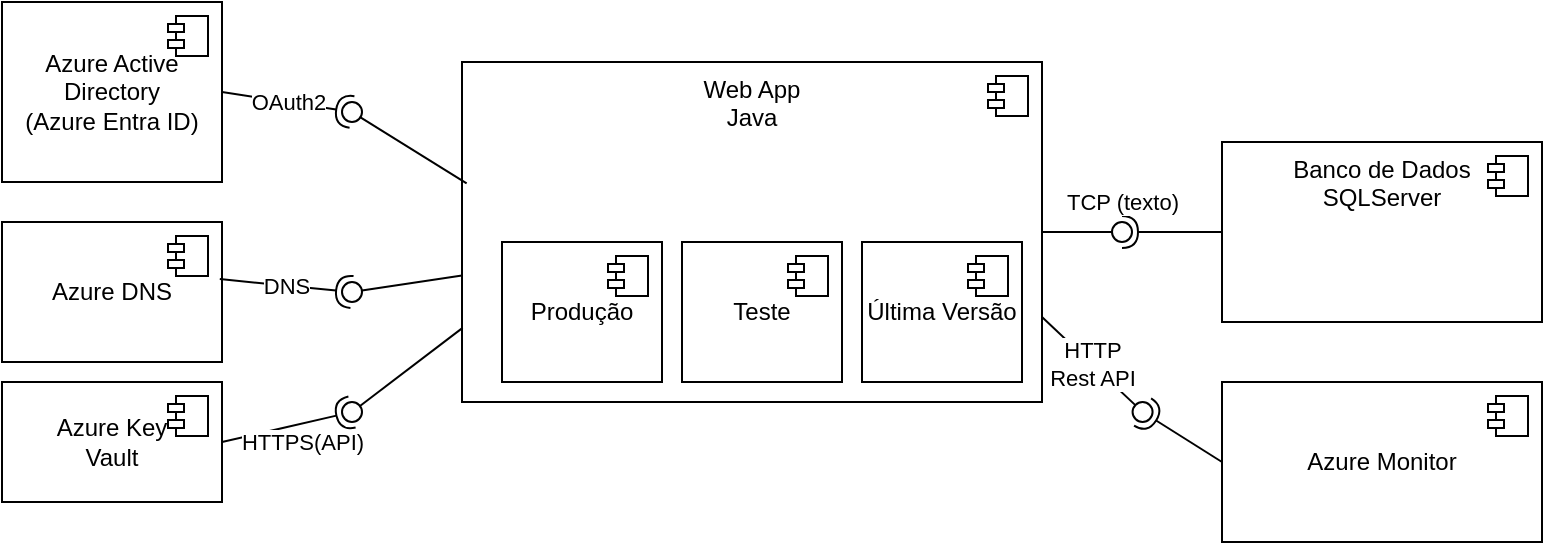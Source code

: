 <mxfile version="22.0.7" type="onedrive">
  <diagram name="Página-1" id="N2hll_dK3FadfLNK8o7I">
    <mxGraphModel grid="1" page="1" gridSize="10" guides="1" tooltips="1" connect="1" arrows="1" fold="1" pageScale="1" pageWidth="827" pageHeight="1169" math="0" shadow="0">
      <root>
        <mxCell id="0" />
        <mxCell id="1" parent="0" />
        <mxCell id="L_NLQg4w7rqkiTIONGiX-2" value="Web App&lt;br&gt;Java" style="html=1;dropTarget=0;whiteSpace=wrap;verticalAlign=top;" vertex="1" parent="1">
          <mxGeometry x="-568" y="60" width="290" height="170" as="geometry" />
        </mxCell>
        <mxCell id="L_NLQg4w7rqkiTIONGiX-3" value="" style="shape=module;jettyWidth=8;jettyHeight=4;" vertex="1" parent="L_NLQg4w7rqkiTIONGiX-2">
          <mxGeometry x="1" width="20" height="20" relative="1" as="geometry">
            <mxPoint x="-27" y="7" as="offset" />
          </mxGeometry>
        </mxCell>
        <mxCell id="L_NLQg4w7rqkiTIONGiX-4" value="Banco de Dados&lt;br&gt;SQLServer" style="html=1;dropTarget=0;whiteSpace=wrap;verticalAlign=top;" vertex="1" parent="1">
          <mxGeometry x="-188" y="100" width="160" height="90" as="geometry" />
        </mxCell>
        <mxCell id="L_NLQg4w7rqkiTIONGiX-5" value="" style="shape=module;jettyWidth=8;jettyHeight=4;" vertex="1" parent="L_NLQg4w7rqkiTIONGiX-4">
          <mxGeometry x="1" width="20" height="20" relative="1" as="geometry">
            <mxPoint x="-27" y="7" as="offset" />
          </mxGeometry>
        </mxCell>
        <mxCell id="L_NLQg4w7rqkiTIONGiX-9" value="" style="rounded=0;orthogonalLoop=1;jettySize=auto;html=1;endArrow=halfCircle;endFill=0;endSize=6;strokeWidth=1;sketch=0;exitX=0;exitY=0.5;exitDx=0;exitDy=0;" edge="1" parent="1" source="L_NLQg4w7rqkiTIONGiX-4" target="L_NLQg4w7rqkiTIONGiX-11">
          <mxGeometry relative="1" as="geometry">
            <mxPoint x="-218" y="145" as="sourcePoint" />
          </mxGeometry>
        </mxCell>
        <mxCell id="L_NLQg4w7rqkiTIONGiX-12" value="TCP (texto)" style="edgeLabel;html=1;align=center;verticalAlign=middle;resizable=0;points=[];" vertex="1" connectable="0" parent="L_NLQg4w7rqkiTIONGiX-9">
          <mxGeometry x="0.728" y="-3" relative="1" as="geometry">
            <mxPoint x="-7" y="-12" as="offset" />
          </mxGeometry>
        </mxCell>
        <mxCell id="L_NLQg4w7rqkiTIONGiX-10" value="" style="rounded=0;orthogonalLoop=1;jettySize=auto;html=1;endArrow=oval;endFill=0;sketch=0;sourcePerimeterSpacing=0;targetPerimeterSpacing=0;endSize=10;exitX=1;exitY=0.5;exitDx=0;exitDy=0;" edge="1" parent="1" source="L_NLQg4w7rqkiTIONGiX-2" target="L_NLQg4w7rqkiTIONGiX-11">
          <mxGeometry relative="1" as="geometry">
            <mxPoint x="-258" y="145" as="sourcePoint" />
          </mxGeometry>
        </mxCell>
        <mxCell id="L_NLQg4w7rqkiTIONGiX-11" value="" style="ellipse;whiteSpace=wrap;html=1;align=center;aspect=fixed;fillColor=none;strokeColor=none;resizable=0;perimeter=centerPerimeter;rotatable=0;allowArrows=0;points=[];outlineConnect=1;" vertex="1" parent="1">
          <mxGeometry x="-243" y="140" width="10" height="10" as="geometry" />
        </mxCell>
        <mxCell id="L_NLQg4w7rqkiTIONGiX-20" value="Produção" style="html=1;dropTarget=0;whiteSpace=wrap;" vertex="1" parent="1">
          <mxGeometry x="-548" y="150" width="80" height="70" as="geometry" />
        </mxCell>
        <mxCell id="L_NLQg4w7rqkiTIONGiX-21" value="" style="shape=module;jettyWidth=8;jettyHeight=4;" vertex="1" parent="L_NLQg4w7rqkiTIONGiX-20">
          <mxGeometry x="1" width="20" height="20" relative="1" as="geometry">
            <mxPoint x="-27" y="7" as="offset" />
          </mxGeometry>
        </mxCell>
        <mxCell id="L_NLQg4w7rqkiTIONGiX-23" value="Última Versão" style="html=1;dropTarget=0;whiteSpace=wrap;" vertex="1" parent="1">
          <mxGeometry x="-368" y="150" width="80" height="70" as="geometry" />
        </mxCell>
        <mxCell id="L_NLQg4w7rqkiTIONGiX-24" value="" style="shape=module;jettyWidth=8;jettyHeight=4;" vertex="1" parent="L_NLQg4w7rqkiTIONGiX-23">
          <mxGeometry x="1" width="20" height="20" relative="1" as="geometry">
            <mxPoint x="-27" y="7" as="offset" />
          </mxGeometry>
        </mxCell>
        <mxCell id="L_NLQg4w7rqkiTIONGiX-25" value="Teste" style="html=1;dropTarget=0;whiteSpace=wrap;" vertex="1" parent="1">
          <mxGeometry x="-458" y="150" width="80" height="70" as="geometry" />
        </mxCell>
        <mxCell id="L_NLQg4w7rqkiTIONGiX-26" value="" style="shape=module;jettyWidth=8;jettyHeight=4;" vertex="1" parent="L_NLQg4w7rqkiTIONGiX-25">
          <mxGeometry x="1" width="20" height="20" relative="1" as="geometry">
            <mxPoint x="-27" y="7" as="offset" />
          </mxGeometry>
        </mxCell>
        <mxCell id="L_NLQg4w7rqkiTIONGiX-27" value="Azure Active Directory&lt;br&gt;(Azure Entra ID)" style="html=1;dropTarget=0;whiteSpace=wrap;" vertex="1" parent="1">
          <mxGeometry x="-798" y="30" width="110" height="90" as="geometry" />
        </mxCell>
        <mxCell id="L_NLQg4w7rqkiTIONGiX-28" value="" style="shape=module;jettyWidth=8;jettyHeight=4;" vertex="1" parent="L_NLQg4w7rqkiTIONGiX-27">
          <mxGeometry x="1" width="20" height="20" relative="1" as="geometry">
            <mxPoint x="-27" y="7" as="offset" />
          </mxGeometry>
        </mxCell>
        <mxCell id="L_NLQg4w7rqkiTIONGiX-29" value="OAuth2" style="rounded=0;orthogonalLoop=1;jettySize=auto;html=1;endArrow=halfCircle;endFill=0;endSize=6;strokeWidth=1;sketch=0;exitX=1;exitY=0.5;exitDx=0;exitDy=0;" edge="1" parent="1" source="L_NLQg4w7rqkiTIONGiX-27" target="L_NLQg4w7rqkiTIONGiX-31">
          <mxGeometry relative="1" as="geometry">
            <mxPoint x="-628" y="145" as="sourcePoint" />
          </mxGeometry>
        </mxCell>
        <mxCell id="L_NLQg4w7rqkiTIONGiX-30" value="" style="rounded=0;orthogonalLoop=1;jettySize=auto;html=1;endArrow=oval;endFill=0;sketch=0;sourcePerimeterSpacing=0;targetPerimeterSpacing=0;endSize=10;exitX=0.008;exitY=0.357;exitDx=0;exitDy=0;exitPerimeter=0;" edge="1" parent="1" source="L_NLQg4w7rqkiTIONGiX-2" target="L_NLQg4w7rqkiTIONGiX-31">
          <mxGeometry relative="1" as="geometry">
            <mxPoint x="-668" y="145" as="sourcePoint" />
          </mxGeometry>
        </mxCell>
        <mxCell id="L_NLQg4w7rqkiTIONGiX-31" value="" style="ellipse;whiteSpace=wrap;html=1;align=center;aspect=fixed;fillColor=none;strokeColor=none;resizable=0;perimeter=centerPerimeter;rotatable=0;allowArrows=0;points=[];outlineConnect=1;" vertex="1" parent="1">
          <mxGeometry x="-628" y="80" width="10" height="10" as="geometry" />
        </mxCell>
        <mxCell id="L_NLQg4w7rqkiTIONGiX-32" value="Azure DNS" style="html=1;dropTarget=0;whiteSpace=wrap;" vertex="1" parent="1">
          <mxGeometry x="-798" y="140" width="110" height="70" as="geometry" />
        </mxCell>
        <mxCell id="L_NLQg4w7rqkiTIONGiX-33" value="" style="shape=module;jettyWidth=8;jettyHeight=4;" vertex="1" parent="L_NLQg4w7rqkiTIONGiX-32">
          <mxGeometry x="1" width="20" height="20" relative="1" as="geometry">
            <mxPoint x="-27" y="7" as="offset" />
          </mxGeometry>
        </mxCell>
        <mxCell id="L_NLQg4w7rqkiTIONGiX-34" value="DNS" style="rounded=0;orthogonalLoop=1;jettySize=auto;html=1;endArrow=halfCircle;endFill=0;endSize=6;strokeWidth=1;sketch=0;exitX=0.99;exitY=0.408;exitDx=0;exitDy=0;exitPerimeter=0;" edge="1" parent="1" source="L_NLQg4w7rqkiTIONGiX-32" target="L_NLQg4w7rqkiTIONGiX-36">
          <mxGeometry relative="1" as="geometry">
            <mxPoint x="-603" y="155" as="sourcePoint" />
          </mxGeometry>
        </mxCell>
        <mxCell id="L_NLQg4w7rqkiTIONGiX-35" value="" style="rounded=0;orthogonalLoop=1;jettySize=auto;html=1;endArrow=oval;endFill=0;sketch=0;sourcePerimeterSpacing=0;targetPerimeterSpacing=0;endSize=10;" edge="1" parent="1" source="L_NLQg4w7rqkiTIONGiX-2" target="L_NLQg4w7rqkiTIONGiX-36">
          <mxGeometry relative="1" as="geometry">
            <mxPoint x="-643" y="155" as="sourcePoint" />
          </mxGeometry>
        </mxCell>
        <mxCell id="L_NLQg4w7rqkiTIONGiX-36" value="" style="ellipse;whiteSpace=wrap;html=1;align=center;aspect=fixed;fillColor=none;strokeColor=none;resizable=0;perimeter=centerPerimeter;rotatable=0;allowArrows=0;points=[];outlineConnect=1;" vertex="1" parent="1">
          <mxGeometry x="-628" y="170" width="10" height="10" as="geometry" />
        </mxCell>
        <mxCell id="L_NLQg4w7rqkiTIONGiX-37" value="Azure Key &lt;br&gt;Vault" style="html=1;dropTarget=0;whiteSpace=wrap;" vertex="1" parent="1">
          <mxGeometry x="-798" y="220" width="110" height="60" as="geometry" />
        </mxCell>
        <mxCell id="L_NLQg4w7rqkiTIONGiX-38" value="" style="shape=module;jettyWidth=8;jettyHeight=4;" vertex="1" parent="L_NLQg4w7rqkiTIONGiX-37">
          <mxGeometry x="1" width="20" height="20" relative="1" as="geometry">
            <mxPoint x="-27" y="7" as="offset" />
          </mxGeometry>
        </mxCell>
        <mxCell id="L_NLQg4w7rqkiTIONGiX-39" value="HTTPS(API)" style="rounded=0;orthogonalLoop=1;jettySize=auto;html=1;endArrow=halfCircle;endFill=0;endSize=6;strokeWidth=1;sketch=0;exitX=1;exitY=0.5;exitDx=0;exitDy=0;" edge="1" parent="1" source="L_NLQg4w7rqkiTIONGiX-37" target="L_NLQg4w7rqkiTIONGiX-41">
          <mxGeometry x="0.169" y="-9" relative="1" as="geometry">
            <mxPoint x="-588" y="255" as="sourcePoint" />
            <mxPoint as="offset" />
          </mxGeometry>
        </mxCell>
        <mxCell id="L_NLQg4w7rqkiTIONGiX-40" value="" style="rounded=0;orthogonalLoop=1;jettySize=auto;html=1;endArrow=oval;endFill=0;sketch=0;sourcePerimeterSpacing=0;targetPerimeterSpacing=0;endSize=10;exitX=0.001;exitY=0.782;exitDx=0;exitDy=0;exitPerimeter=0;" edge="1" parent="1" source="L_NLQg4w7rqkiTIONGiX-2" target="L_NLQg4w7rqkiTIONGiX-41">
          <mxGeometry relative="1" as="geometry">
            <mxPoint x="-628" y="255" as="sourcePoint" />
          </mxGeometry>
        </mxCell>
        <mxCell id="L_NLQg4w7rqkiTIONGiX-41" value="" style="ellipse;whiteSpace=wrap;html=1;align=center;aspect=fixed;fillColor=none;strokeColor=none;resizable=0;perimeter=centerPerimeter;rotatable=0;allowArrows=0;points=[];outlineConnect=1;" vertex="1" parent="1">
          <mxGeometry x="-628" y="230" width="10" height="10" as="geometry" />
        </mxCell>
        <mxCell id="vt-l69w1zs4HES8i7iwH-1" value="Azure Monitor" style="html=1;dropTarget=0;whiteSpace=wrap;" vertex="1" parent="1">
          <mxGeometry x="-188" y="220" width="160" height="80" as="geometry" />
        </mxCell>
        <mxCell id="vt-l69w1zs4HES8i7iwH-2" value="" style="shape=module;jettyWidth=8;jettyHeight=4;" vertex="1" parent="vt-l69w1zs4HES8i7iwH-1">
          <mxGeometry x="1" width="20" height="20" relative="1" as="geometry">
            <mxPoint x="-27" y="7" as="offset" />
          </mxGeometry>
        </mxCell>
        <mxCell id="vt-l69w1zs4HES8i7iwH-3" value="" style="rounded=0;orthogonalLoop=1;jettySize=auto;html=1;endArrow=halfCircle;endFill=0;endSize=6;strokeWidth=1;sketch=0;exitX=0;exitY=0.5;exitDx=0;exitDy=0;" edge="1" parent="1" source="vt-l69w1zs4HES8i7iwH-1" target="vt-l69w1zs4HES8i7iwH-5">
          <mxGeometry relative="1" as="geometry">
            <mxPoint x="-208" y="275" as="sourcePoint" />
          </mxGeometry>
        </mxCell>
        <mxCell id="vt-l69w1zs4HES8i7iwH-4" value="HTTP&lt;br&gt;Rest API" style="rounded=0;orthogonalLoop=1;jettySize=auto;html=1;endArrow=oval;endFill=0;sketch=0;sourcePerimeterSpacing=0;targetPerimeterSpacing=0;endSize=10;exitX=1;exitY=0.75;exitDx=0;exitDy=0;" edge="1" parent="1" source="L_NLQg4w7rqkiTIONGiX-2" target="vt-l69w1zs4HES8i7iwH-5">
          <mxGeometry relative="1" as="geometry">
            <mxPoint x="-278.0" y="138.83" as="sourcePoint" />
          </mxGeometry>
        </mxCell>
        <mxCell id="vt-l69w1zs4HES8i7iwH-5" value="" style="ellipse;whiteSpace=wrap;html=1;align=center;aspect=fixed;fillColor=none;strokeColor=none;resizable=0;perimeter=centerPerimeter;rotatable=0;allowArrows=0;points=[];outlineConnect=1;" vertex="1" parent="1">
          <mxGeometry x="-232.71" y="230" width="10" height="10" as="geometry" />
        </mxCell>
      </root>
    </mxGraphModel>
  </diagram>
</mxfile>
